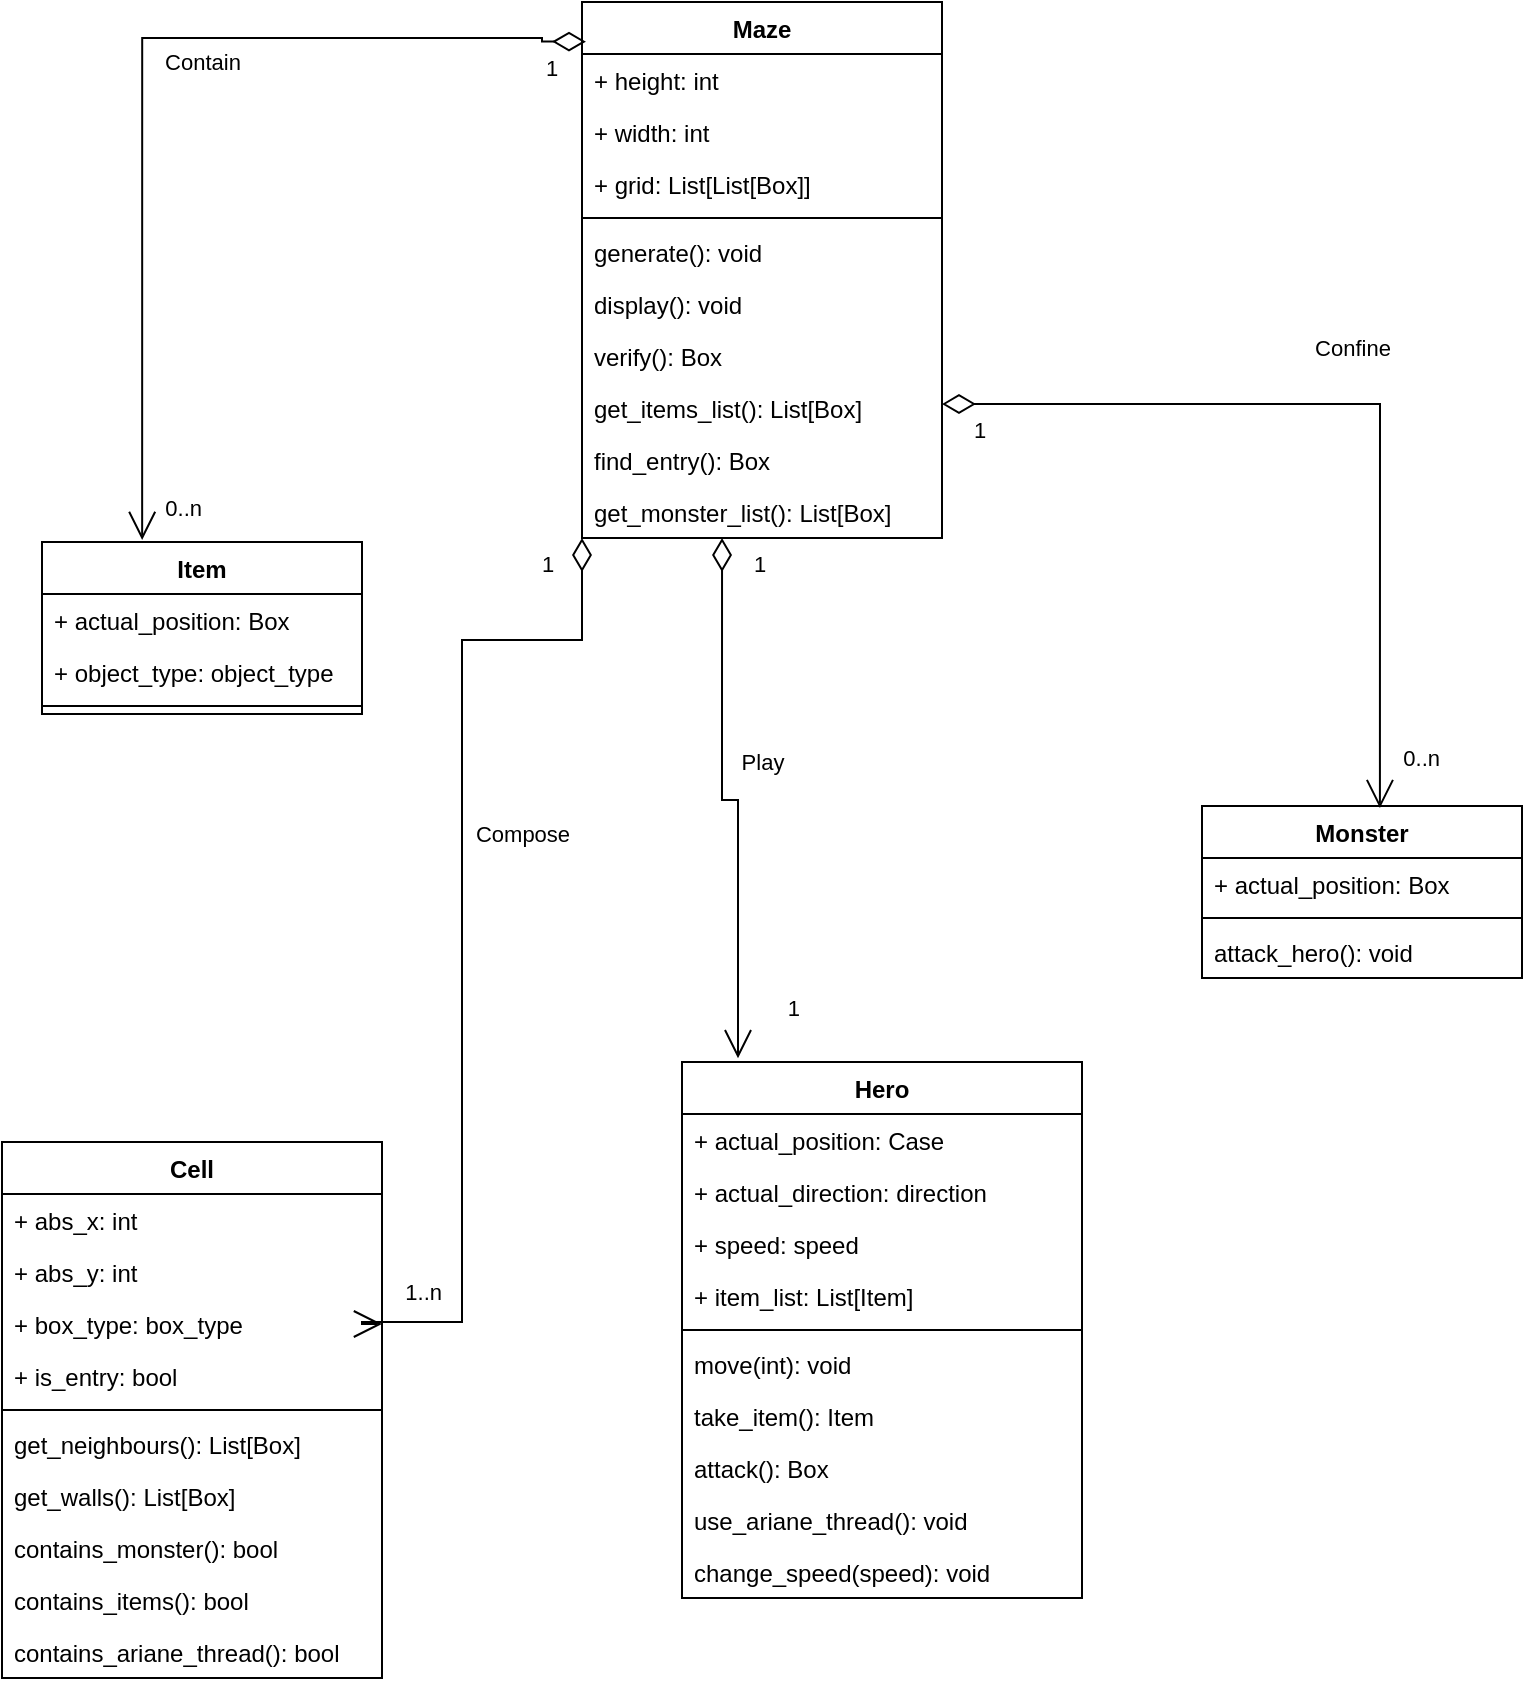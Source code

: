 <mxfile version="20.8.23" type="device"><diagram name="Page-1" id="13E_8I5cuw_GjJizDLlP"><mxGraphModel dx="1114" dy="544" grid="1" gridSize="10" guides="1" tooltips="1" connect="1" arrows="1" fold="1" page="1" pageScale="1" pageWidth="827" pageHeight="1169" math="0" shadow="0"><root><mxCell id="0"/><mxCell id="1" parent="0"/><mxCell id="dTxic-i2q6oF7mIrVZw1-1" value="Maze" style="swimlane;fontStyle=1;align=center;verticalAlign=top;childLayout=stackLayout;horizontal=1;startSize=26;horizontalStack=0;resizeParent=1;resizeParentMax=0;resizeLast=0;collapsible=1;marginBottom=0;" parent="1" vertex="1"><mxGeometry x="310" y="30" width="180" height="268" as="geometry"/></mxCell><mxCell id="dTxic-i2q6oF7mIrVZw1-2" value="+ height: int" style="text;strokeColor=none;fillColor=none;align=left;verticalAlign=top;spacingLeft=4;spacingRight=4;overflow=hidden;rotatable=0;points=[[0,0.5],[1,0.5]];portConstraint=eastwest;" parent="dTxic-i2q6oF7mIrVZw1-1" vertex="1"><mxGeometry y="26" width="180" height="26" as="geometry"/></mxCell><mxCell id="dTxic-i2q6oF7mIrVZw1-31" value="+ width: int" style="text;strokeColor=none;fillColor=none;align=left;verticalAlign=top;spacingLeft=4;spacingRight=4;overflow=hidden;rotatable=0;points=[[0,0.5],[1,0.5]];portConstraint=eastwest;" parent="dTxic-i2q6oF7mIrVZw1-1" vertex="1"><mxGeometry y="52" width="180" height="26" as="geometry"/></mxCell><mxCell id="dTxic-i2q6oF7mIrVZw1-32" value="+ grid: List[List[Box]]" style="text;strokeColor=none;fillColor=none;align=left;verticalAlign=top;spacingLeft=4;spacingRight=4;overflow=hidden;rotatable=0;points=[[0,0.5],[1,0.5]];portConstraint=eastwest;" parent="dTxic-i2q6oF7mIrVZw1-1" vertex="1"><mxGeometry y="78" width="180" height="26" as="geometry"/></mxCell><mxCell id="dTxic-i2q6oF7mIrVZw1-3" value="" style="line;strokeWidth=1;fillColor=none;align=left;verticalAlign=middle;spacingTop=-1;spacingLeft=3;spacingRight=3;rotatable=0;labelPosition=right;points=[];portConstraint=eastwest;strokeColor=inherit;" parent="dTxic-i2q6oF7mIrVZw1-1" vertex="1"><mxGeometry y="104" width="180" height="8" as="geometry"/></mxCell><mxCell id="dTxic-i2q6oF7mIrVZw1-33" value="generate(): void" style="text;strokeColor=none;fillColor=none;align=left;verticalAlign=top;spacingLeft=4;spacingRight=4;overflow=hidden;rotatable=0;points=[[0,0.5],[1,0.5]];portConstraint=eastwest;" parent="dTxic-i2q6oF7mIrVZw1-1" vertex="1"><mxGeometry y="112" width="180" height="26" as="geometry"/></mxCell><mxCell id="dTxic-i2q6oF7mIrVZw1-35" value="display(): void" style="text;strokeColor=none;fillColor=none;align=left;verticalAlign=top;spacingLeft=4;spacingRight=4;overflow=hidden;rotatable=0;points=[[0,0.5],[1,0.5]];portConstraint=eastwest;" parent="dTxic-i2q6oF7mIrVZw1-1" vertex="1"><mxGeometry y="138" width="180" height="26" as="geometry"/></mxCell><mxCell id="dTxic-i2q6oF7mIrVZw1-36" value="verify(): Box" style="text;strokeColor=none;fillColor=none;align=left;verticalAlign=top;spacingLeft=4;spacingRight=4;overflow=hidden;rotatable=0;points=[[0,0.5],[1,0.5]];portConstraint=eastwest;" parent="dTxic-i2q6oF7mIrVZw1-1" vertex="1"><mxGeometry y="164" width="180" height="26" as="geometry"/></mxCell><mxCell id="dTxic-i2q6oF7mIrVZw1-34" value="get_items_list(): List[Box]" style="text;strokeColor=none;fillColor=none;align=left;verticalAlign=top;spacingLeft=4;spacingRight=4;overflow=hidden;rotatable=0;points=[[0,0.5],[1,0.5]];portConstraint=eastwest;" parent="dTxic-i2q6oF7mIrVZw1-1" vertex="1"><mxGeometry y="190" width="180" height="26" as="geometry"/></mxCell><mxCell id="QL5DSOHZCuAb5Agle2jv-1" value="find_entry(): Box" style="text;strokeColor=none;fillColor=none;align=left;verticalAlign=top;spacingLeft=4;spacingRight=4;overflow=hidden;rotatable=0;points=[[0,0.5],[1,0.5]];portConstraint=eastwest;" parent="dTxic-i2q6oF7mIrVZw1-1" vertex="1"><mxGeometry y="216" width="180" height="26" as="geometry"/></mxCell><mxCell id="dTxic-i2q6oF7mIrVZw1-4" value="get_monster_list(): List[Box]" style="text;strokeColor=none;fillColor=none;align=left;verticalAlign=top;spacingLeft=4;spacingRight=4;overflow=hidden;rotatable=0;points=[[0,0.5],[1,0.5]];portConstraint=eastwest;" parent="dTxic-i2q6oF7mIrVZw1-1" vertex="1"><mxGeometry y="242" width="180" height="26" as="geometry"/></mxCell><mxCell id="dTxic-i2q6oF7mIrVZw1-5" value="Hero" style="swimlane;fontStyle=1;align=center;verticalAlign=top;childLayout=stackLayout;horizontal=1;startSize=26;horizontalStack=0;resizeParent=1;resizeParentMax=0;resizeLast=0;collapsible=1;marginBottom=0;" parent="1" vertex="1"><mxGeometry x="360" y="560" width="200" height="268" as="geometry"/></mxCell><mxCell id="dTxic-i2q6oF7mIrVZw1-6" value="+ actual_position: Case" style="text;strokeColor=none;fillColor=none;align=left;verticalAlign=top;spacingLeft=4;spacingRight=4;overflow=hidden;rotatable=0;points=[[0,0.5],[1,0.5]];portConstraint=eastwest;" parent="dTxic-i2q6oF7mIrVZw1-5" vertex="1"><mxGeometry y="26" width="200" height="26" as="geometry"/></mxCell><mxCell id="dTxic-i2q6oF7mIrVZw1-22" value="+ actual_direction: direction" style="text;strokeColor=none;fillColor=none;align=left;verticalAlign=top;spacingLeft=4;spacingRight=4;overflow=hidden;rotatable=0;points=[[0,0.5],[1,0.5]];portConstraint=eastwest;" parent="dTxic-i2q6oF7mIrVZw1-5" vertex="1"><mxGeometry y="52" width="200" height="26" as="geometry"/></mxCell><mxCell id="dTxic-i2q6oF7mIrVZw1-40" value="+ speed: speed" style="text;strokeColor=none;fillColor=none;align=left;verticalAlign=top;spacingLeft=4;spacingRight=4;overflow=hidden;rotatable=0;points=[[0,0.5],[1,0.5]];portConstraint=eastwest;" parent="dTxic-i2q6oF7mIrVZw1-5" vertex="1"><mxGeometry y="78" width="200" height="26" as="geometry"/></mxCell><mxCell id="dTxic-i2q6oF7mIrVZw1-23" value="+ item_list: List[Item]" style="text;strokeColor=none;fillColor=none;align=left;verticalAlign=top;spacingLeft=4;spacingRight=4;overflow=hidden;rotatable=0;points=[[0,0.5],[1,0.5]];portConstraint=eastwest;" parent="dTxic-i2q6oF7mIrVZw1-5" vertex="1"><mxGeometry y="104" width="200" height="26" as="geometry"/></mxCell><mxCell id="dTxic-i2q6oF7mIrVZw1-7" value="" style="line;strokeWidth=1;fillColor=none;align=left;verticalAlign=middle;spacingTop=-1;spacingLeft=3;spacingRight=3;rotatable=0;labelPosition=right;points=[];portConstraint=eastwest;strokeColor=inherit;" parent="dTxic-i2q6oF7mIrVZw1-5" vertex="1"><mxGeometry y="130" width="200" height="8" as="geometry"/></mxCell><mxCell id="dTxic-i2q6oF7mIrVZw1-8" value="move(int): void" style="text;strokeColor=none;fillColor=none;align=left;verticalAlign=top;spacingLeft=4;spacingRight=4;overflow=hidden;rotatable=0;points=[[0,0.5],[1,0.5]];portConstraint=eastwest;" parent="dTxic-i2q6oF7mIrVZw1-5" vertex="1"><mxGeometry y="138" width="200" height="26" as="geometry"/></mxCell><mxCell id="dTxic-i2q6oF7mIrVZw1-39" value="take_item(): Item" style="text;strokeColor=none;fillColor=none;align=left;verticalAlign=top;spacingLeft=4;spacingRight=4;overflow=hidden;rotatable=0;points=[[0,0.5],[1,0.5]];portConstraint=eastwest;" parent="dTxic-i2q6oF7mIrVZw1-5" vertex="1"><mxGeometry y="164" width="200" height="26" as="geometry"/></mxCell><mxCell id="dTxic-i2q6oF7mIrVZw1-42" value="attack(): Box" style="text;strokeColor=none;fillColor=none;align=left;verticalAlign=top;spacingLeft=4;spacingRight=4;overflow=hidden;rotatable=0;points=[[0,0.5],[1,0.5]];portConstraint=eastwest;" parent="dTxic-i2q6oF7mIrVZw1-5" vertex="1"><mxGeometry y="190" width="200" height="26" as="geometry"/></mxCell><mxCell id="dTxic-i2q6oF7mIrVZw1-43" value="use_ariane_thread(): void" style="text;strokeColor=none;fillColor=none;align=left;verticalAlign=top;spacingLeft=4;spacingRight=4;overflow=hidden;rotatable=0;points=[[0,0.5],[1,0.5]];portConstraint=eastwest;" parent="dTxic-i2q6oF7mIrVZw1-5" vertex="1"><mxGeometry y="216" width="200" height="26" as="geometry"/></mxCell><mxCell id="dTxic-i2q6oF7mIrVZw1-41" value="change_speed(speed): void" style="text;strokeColor=none;fillColor=none;align=left;verticalAlign=top;spacingLeft=4;spacingRight=4;overflow=hidden;rotatable=0;points=[[0,0.5],[1,0.5]];portConstraint=eastwest;" parent="dTxic-i2q6oF7mIrVZw1-5" vertex="1"><mxGeometry y="242" width="200" height="26" as="geometry"/></mxCell><mxCell id="dTxic-i2q6oF7mIrVZw1-9" value="Monster" style="swimlane;fontStyle=1;align=center;verticalAlign=top;childLayout=stackLayout;horizontal=1;startSize=26;horizontalStack=0;resizeParent=1;resizeParentMax=0;resizeLast=0;collapsible=1;marginBottom=0;" parent="1" vertex="1"><mxGeometry x="620" y="432" width="160" height="86" as="geometry"/></mxCell><mxCell id="dTxic-i2q6oF7mIrVZw1-10" value="+ actual_position: Box" style="text;strokeColor=none;fillColor=none;align=left;verticalAlign=top;spacingLeft=4;spacingRight=4;overflow=hidden;rotatable=0;points=[[0,0.5],[1,0.5]];portConstraint=eastwest;" parent="dTxic-i2q6oF7mIrVZw1-9" vertex="1"><mxGeometry y="26" width="160" height="26" as="geometry"/></mxCell><mxCell id="dTxic-i2q6oF7mIrVZw1-11" value="" style="line;strokeWidth=1;fillColor=none;align=left;verticalAlign=middle;spacingTop=-1;spacingLeft=3;spacingRight=3;rotatable=0;labelPosition=right;points=[];portConstraint=eastwest;strokeColor=inherit;" parent="dTxic-i2q6oF7mIrVZw1-9" vertex="1"><mxGeometry y="52" width="160" height="8" as="geometry"/></mxCell><mxCell id="dTxic-i2q6oF7mIrVZw1-12" value="attack_hero(): void" style="text;strokeColor=none;fillColor=none;align=left;verticalAlign=top;spacingLeft=4;spacingRight=4;overflow=hidden;rotatable=0;points=[[0,0.5],[1,0.5]];portConstraint=eastwest;" parent="dTxic-i2q6oF7mIrVZw1-9" vertex="1"><mxGeometry y="60" width="160" height="26" as="geometry"/></mxCell><mxCell id="dTxic-i2q6oF7mIrVZw1-13" value="Item" style="swimlane;fontStyle=1;align=center;verticalAlign=top;childLayout=stackLayout;horizontal=1;startSize=26;horizontalStack=0;resizeParent=1;resizeParentMax=0;resizeLast=0;collapsible=1;marginBottom=0;" parent="1" vertex="1"><mxGeometry x="40" y="300" width="160" height="86" as="geometry"/></mxCell><mxCell id="dTxic-i2q6oF7mIrVZw1-14" value="+ actual_position: Box" style="text;strokeColor=none;fillColor=none;align=left;verticalAlign=top;spacingLeft=4;spacingRight=4;overflow=hidden;rotatable=0;points=[[0,0.5],[1,0.5]];portConstraint=eastwest;" parent="dTxic-i2q6oF7mIrVZw1-13" vertex="1"><mxGeometry y="26" width="160" height="26" as="geometry"/></mxCell><mxCell id="dTxic-i2q6oF7mIrVZw1-44" value="+ object_type: object_type" style="text;strokeColor=none;fillColor=none;align=left;verticalAlign=top;spacingLeft=4;spacingRight=4;overflow=hidden;rotatable=0;points=[[0,0.5],[1,0.5]];portConstraint=eastwest;" parent="dTxic-i2q6oF7mIrVZw1-13" vertex="1"><mxGeometry y="52" width="160" height="26" as="geometry"/></mxCell><mxCell id="dTxic-i2q6oF7mIrVZw1-15" value="" style="line;strokeWidth=1;fillColor=none;align=left;verticalAlign=middle;spacingTop=-1;spacingLeft=3;spacingRight=3;rotatable=0;labelPosition=right;points=[];portConstraint=eastwest;strokeColor=inherit;" parent="dTxic-i2q6oF7mIrVZw1-13" vertex="1"><mxGeometry y="78" width="160" height="8" as="geometry"/></mxCell><mxCell id="dTxic-i2q6oF7mIrVZw1-17" value="Cell" style="swimlane;fontStyle=1;align=center;verticalAlign=top;childLayout=stackLayout;horizontal=1;startSize=26;horizontalStack=0;resizeParent=1;resizeParentMax=0;resizeLast=0;collapsible=1;marginBottom=0;" parent="1" vertex="1"><mxGeometry x="20" y="600" width="190" height="268" as="geometry"><mxRectangle x="330" y="490" width="70" height="30" as="alternateBounds"/></mxGeometry></mxCell><mxCell id="dTxic-i2q6oF7mIrVZw1-24" value="+ abs_x: int" style="text;strokeColor=none;fillColor=none;align=left;verticalAlign=top;spacingLeft=4;spacingRight=4;overflow=hidden;rotatable=0;points=[[0,0.5],[1,0.5]];portConstraint=eastwest;" parent="dTxic-i2q6oF7mIrVZw1-17" vertex="1"><mxGeometry y="26" width="190" height="26" as="geometry"/></mxCell><mxCell id="dTxic-i2q6oF7mIrVZw1-26" value="+ abs_y: int" style="text;strokeColor=none;fillColor=none;align=left;verticalAlign=top;spacingLeft=4;spacingRight=4;overflow=hidden;rotatable=0;points=[[0,0.5],[1,0.5]];portConstraint=eastwest;" parent="dTxic-i2q6oF7mIrVZw1-17" vertex="1"><mxGeometry y="52" width="190" height="26" as="geometry"/></mxCell><mxCell id="dTxic-i2q6oF7mIrVZw1-25" value="+ box_type: box_type" style="text;strokeColor=none;fillColor=none;align=left;verticalAlign=top;spacingLeft=4;spacingRight=4;overflow=hidden;rotatable=0;points=[[0,0.5],[1,0.5]];portConstraint=eastwest;" parent="dTxic-i2q6oF7mIrVZw1-17" vertex="1"><mxGeometry y="78" width="190" height="26" as="geometry"/></mxCell><mxCell id="dTxic-i2q6oF7mIrVZw1-18" value="+ is_entry: bool" style="text;strokeColor=none;fillColor=none;align=left;verticalAlign=top;spacingLeft=4;spacingRight=4;overflow=hidden;rotatable=0;points=[[0,0.5],[1,0.5]];portConstraint=eastwest;" parent="dTxic-i2q6oF7mIrVZw1-17" vertex="1"><mxGeometry y="104" width="190" height="26" as="geometry"/></mxCell><mxCell id="dTxic-i2q6oF7mIrVZw1-19" value="" style="line;strokeWidth=1;fillColor=none;align=left;verticalAlign=middle;spacingTop=-1;spacingLeft=3;spacingRight=3;rotatable=0;labelPosition=right;points=[];portConstraint=eastwest;strokeColor=inherit;" parent="dTxic-i2q6oF7mIrVZw1-17" vertex="1"><mxGeometry y="130" width="190" height="8" as="geometry"/></mxCell><mxCell id="dTxic-i2q6oF7mIrVZw1-27" value="get_neighbours(): List[Box]" style="text;strokeColor=none;fillColor=none;align=left;verticalAlign=top;spacingLeft=4;spacingRight=4;overflow=hidden;rotatable=0;points=[[0,0.5],[1,0.5]];portConstraint=eastwest;" parent="dTxic-i2q6oF7mIrVZw1-17" vertex="1"><mxGeometry y="138" width="190" height="26" as="geometry"/></mxCell><mxCell id="dTxic-i2q6oF7mIrVZw1-28" value="get_walls(): List[Box]" style="text;strokeColor=none;fillColor=none;align=left;verticalAlign=top;spacingLeft=4;spacingRight=4;overflow=hidden;rotatable=0;points=[[0,0.5],[1,0.5]];portConstraint=eastwest;" parent="dTxic-i2q6oF7mIrVZw1-17" vertex="1"><mxGeometry y="164" width="190" height="26" as="geometry"/></mxCell><mxCell id="dTxic-i2q6oF7mIrVZw1-29" value="contains_monster(): bool" style="text;strokeColor=none;fillColor=none;align=left;verticalAlign=top;spacingLeft=4;spacingRight=4;overflow=hidden;rotatable=0;points=[[0,0.5],[1,0.5]];portConstraint=eastwest;" parent="dTxic-i2q6oF7mIrVZw1-17" vertex="1"><mxGeometry y="190" width="190" height="26" as="geometry"/></mxCell><mxCell id="dTxic-i2q6oF7mIrVZw1-30" value="contains_items(): bool" style="text;strokeColor=none;fillColor=none;align=left;verticalAlign=top;spacingLeft=4;spacingRight=4;overflow=hidden;rotatable=0;points=[[0,0.5],[1,0.5]];portConstraint=eastwest;" parent="dTxic-i2q6oF7mIrVZw1-17" vertex="1"><mxGeometry y="216" width="190" height="26" as="geometry"/></mxCell><mxCell id="dTxic-i2q6oF7mIrVZw1-20" value="contains_ariane_thread(): bool" style="text;strokeColor=none;fillColor=none;align=left;verticalAlign=top;spacingLeft=4;spacingRight=4;overflow=hidden;rotatable=0;points=[[0,0.5],[1,0.5]];portConstraint=eastwest;" parent="dTxic-i2q6oF7mIrVZw1-17" vertex="1"><mxGeometry y="242" width="190" height="26" as="geometry"/></mxCell><mxCell id="dTxic-i2q6oF7mIrVZw1-45" value="Confine" style="endArrow=open;html=1;endSize=12;startArrow=diamondThin;startSize=14;startFill=0;edgeStyle=orthogonalEdgeStyle;rounded=0;exitX=1;exitY=0.75;exitDx=0;exitDy=0;entryX=0.556;entryY=0.012;entryDx=0;entryDy=0;entryPerimeter=0;" parent="1" source="dTxic-i2q6oF7mIrVZw1-1" target="dTxic-i2q6oF7mIrVZw1-9" edge="1"><mxGeometry x="-0.006" y="16" relative="1" as="geometry"><mxPoint x="360" y="190" as="sourcePoint"/><mxPoint x="630" y="348" as="targetPoint"/><mxPoint x="-5" y="-12" as="offset"/></mxGeometry></mxCell><mxCell id="dTxic-i2q6oF7mIrVZw1-46" value="1" style="edgeLabel;resizable=0;html=1;align=left;verticalAlign=top;" parent="dTxic-i2q6oF7mIrVZw1-45" connectable="0" vertex="1"><mxGeometry x="-1" relative="1" as="geometry"><mxPoint x="14" as="offset"/></mxGeometry></mxCell><mxCell id="dTxic-i2q6oF7mIrVZw1-47" value="0..n" style="edgeLabel;resizable=0;html=1;align=right;verticalAlign=top;" parent="dTxic-i2q6oF7mIrVZw1-45" connectable="0" vertex="1"><mxGeometry x="1" relative="1" as="geometry"><mxPoint x="31" y="-38" as="offset"/></mxGeometry></mxCell><mxCell id="dTxic-i2q6oF7mIrVZw1-48" value="Play" style="endArrow=open;html=1;endSize=12;startArrow=diamondThin;startSize=14;startFill=0;edgeStyle=orthogonalEdgeStyle;rounded=0;entryX=0.14;entryY=-0.007;entryDx=0;entryDy=0;entryPerimeter=0;exitX=0.389;exitY=1;exitDx=0;exitDy=0;exitPerimeter=0;" parent="1" source="dTxic-i2q6oF7mIrVZw1-4" target="dTxic-i2q6oF7mIrVZw1-5" edge="1"><mxGeometry x="-0.165" y="20" relative="1" as="geometry"><mxPoint x="390" y="280" as="sourcePoint"/><mxPoint x="560" y="310" as="targetPoint"/><mxPoint as="offset"/><Array as="points"/></mxGeometry></mxCell><mxCell id="dTxic-i2q6oF7mIrVZw1-49" value="1" style="edgeLabel;resizable=0;html=1;align=left;verticalAlign=top;" parent="dTxic-i2q6oF7mIrVZw1-48" connectable="0" vertex="1"><mxGeometry x="-1" relative="1" as="geometry"><mxPoint x="14" as="offset"/></mxGeometry></mxCell><mxCell id="dTxic-i2q6oF7mIrVZw1-50" value="1" style="edgeLabel;resizable=0;html=1;align=right;verticalAlign=top;" parent="dTxic-i2q6oF7mIrVZw1-48" connectable="0" vertex="1"><mxGeometry x="1" relative="1" as="geometry"><mxPoint x="31" y="-38" as="offset"/></mxGeometry></mxCell><mxCell id="dTxic-i2q6oF7mIrVZw1-51" value="Contain" style="endArrow=open;html=1;endSize=12;startArrow=diamondThin;startSize=14;startFill=0;edgeStyle=orthogonalEdgeStyle;rounded=0;entryX=0.313;entryY=-0.012;entryDx=0;entryDy=0;exitX=0.011;exitY=0.074;exitDx=0;exitDy=0;exitPerimeter=0;entryPerimeter=0;" parent="1" source="dTxic-i2q6oF7mIrVZw1-1" target="dTxic-i2q6oF7mIrVZw1-13" edge="1"><mxGeometry x="-0.183" y="12" relative="1" as="geometry"><mxPoint x="90" y="40" as="sourcePoint"/><mxPoint x="98" y="326" as="targetPoint"/><mxPoint as="offset"/><Array as="points"><mxPoint x="290" y="50"/><mxPoint x="290" y="48"/><mxPoint x="90" y="48"/></Array></mxGeometry></mxCell><mxCell id="dTxic-i2q6oF7mIrVZw1-52" value="1" style="edgeLabel;resizable=0;html=1;align=left;verticalAlign=top;" parent="dTxic-i2q6oF7mIrVZw1-51" connectable="0" vertex="1"><mxGeometry x="-1" relative="1" as="geometry"><mxPoint x="-22" as="offset"/></mxGeometry></mxCell><mxCell id="dTxic-i2q6oF7mIrVZw1-53" value="0..n" style="edgeLabel;resizable=0;html=1;align=right;verticalAlign=top;" parent="dTxic-i2q6oF7mIrVZw1-51" connectable="0" vertex="1"><mxGeometry x="1" relative="1" as="geometry"><mxPoint x="30" y="-29" as="offset"/></mxGeometry></mxCell><mxCell id="dTxic-i2q6oF7mIrVZw1-54" value="Compose" style="endArrow=open;html=1;endSize=12;startArrow=diamondThin;startSize=14;startFill=0;edgeStyle=orthogonalEdgeStyle;rounded=0;entryX=1;entryY=0.5;entryDx=0;entryDy=0;exitX=0;exitY=1;exitDx=0;exitDy=0;" parent="1" source="dTxic-i2q6oF7mIrVZw1-1" target="dTxic-i2q6oF7mIrVZw1-25" edge="1"><mxGeometry x="-0.189" y="30" relative="1" as="geometry"><mxPoint x="414" y="349" as="sourcePoint"/><mxPoint x="192" y="600" as="targetPoint"/><mxPoint as="offset"/><Array as="points"><mxPoint x="310" y="349"/><mxPoint x="250" y="349"/><mxPoint x="250" y="690"/><mxPoint x="200" y="690"/><mxPoint x="200" y="691"/></Array></mxGeometry></mxCell><mxCell id="dTxic-i2q6oF7mIrVZw1-55" value="1" style="edgeLabel;resizable=0;html=1;align=left;verticalAlign=top;" parent="dTxic-i2q6oF7mIrVZw1-54" connectable="0" vertex="1"><mxGeometry x="-1" relative="1" as="geometry"><mxPoint x="-22" as="offset"/></mxGeometry></mxCell><mxCell id="dTxic-i2q6oF7mIrVZw1-56" value="1..n" style="edgeLabel;resizable=0;html=1;align=right;verticalAlign=top;" parent="dTxic-i2q6oF7mIrVZw1-54" connectable="0" vertex="1"><mxGeometry x="1" relative="1" as="geometry"><mxPoint x="30" y="-29" as="offset"/></mxGeometry></mxCell></root></mxGraphModel></diagram></mxfile>